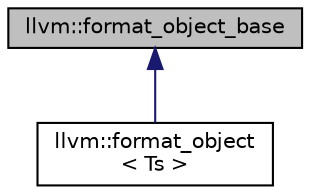 digraph "llvm::format_object_base"
{
 // LATEX_PDF_SIZE
  bgcolor="transparent";
  edge [fontname="Helvetica",fontsize="10",labelfontname="Helvetica",labelfontsize="10"];
  node [fontname="Helvetica",fontsize="10",shape="box"];
  Node1 [label="llvm::format_object_base",height=0.2,width=0.4,color="black", fillcolor="grey75", style="filled", fontcolor="black",tooltip="This is a helper class used for handling formatted output."];
  Node1 -> Node2 [dir="back",color="midnightblue",fontsize="10",style="solid",fontname="Helvetica"];
  Node2 [label="llvm::format_object\l\< Ts \>",height=0.2,width=0.4,color="black",URL="$classllvm_1_1format__object.html",tooltip=" "];
}
